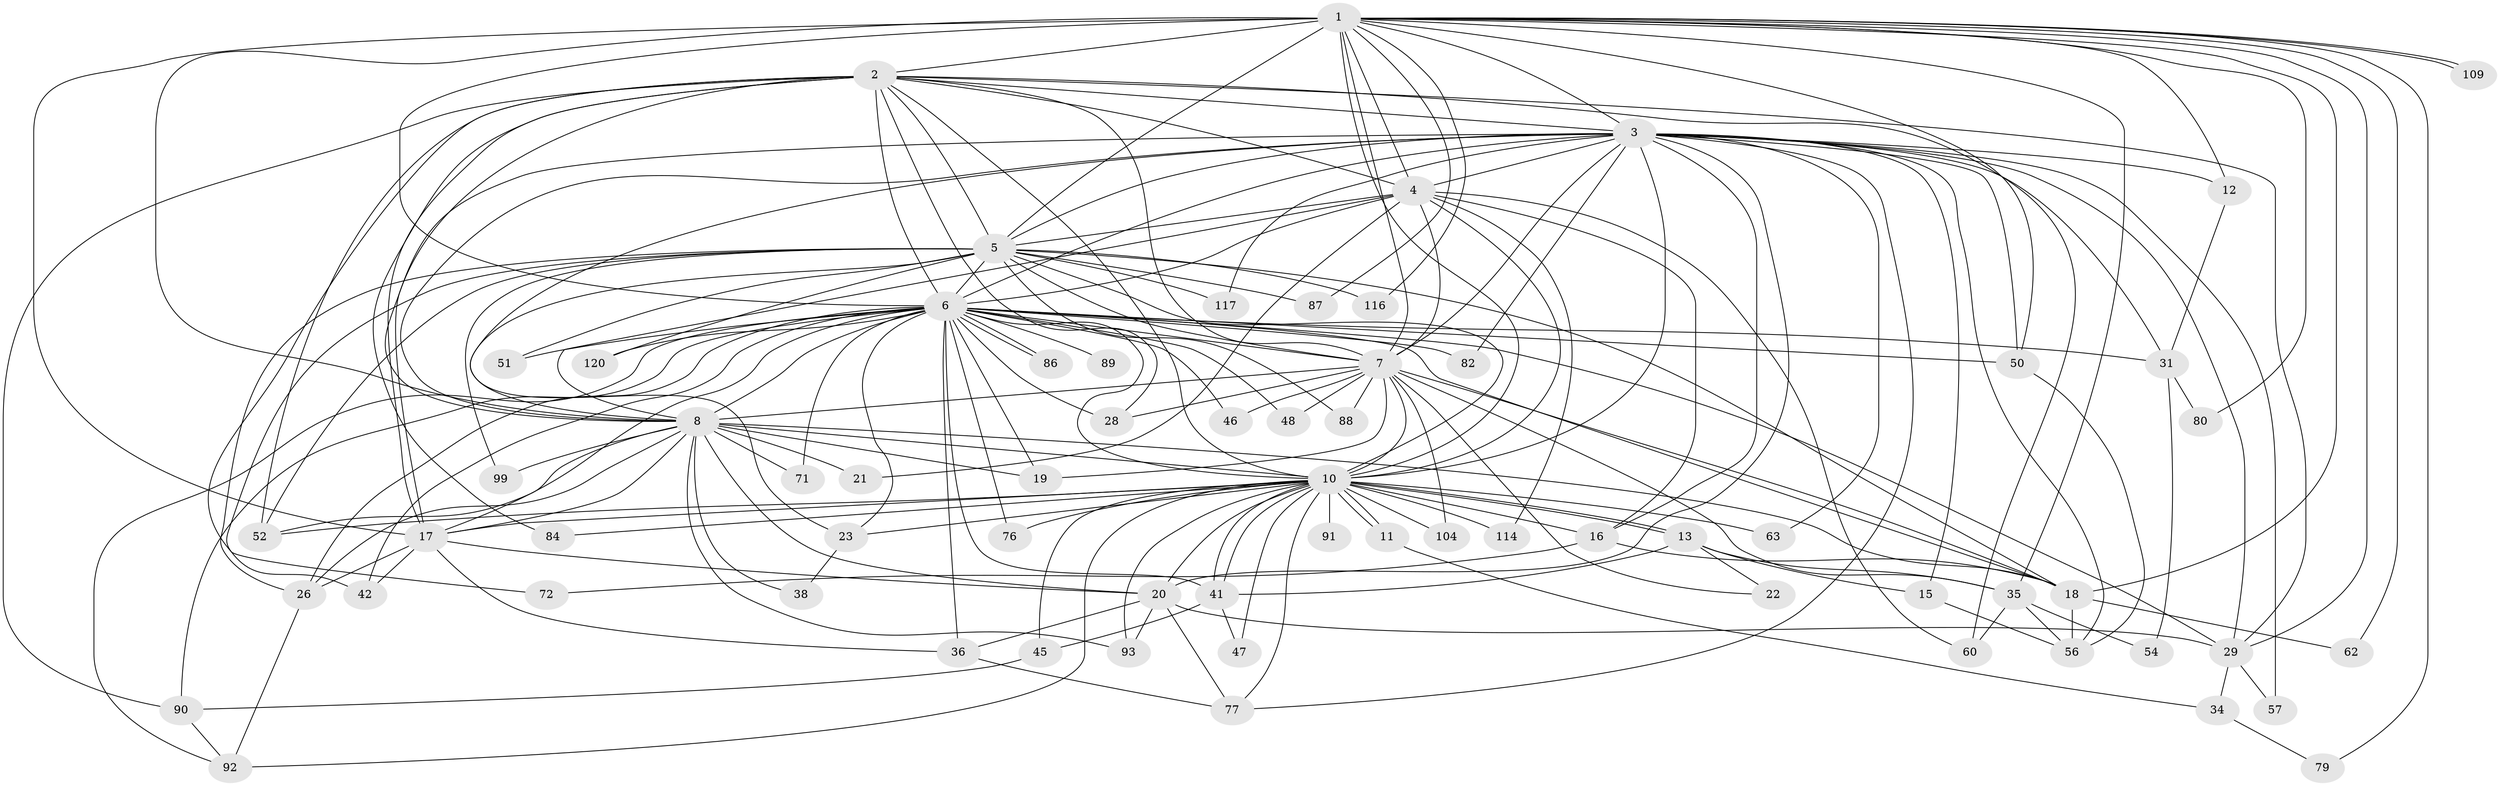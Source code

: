 // original degree distribution, {30: 0.007407407407407408, 20: 0.007407407407407408, 26: 0.007407407407407408, 14: 0.007407407407407408, 22: 0.007407407407407408, 24: 0.007407407407407408, 21: 0.007407407407407408, 23: 0.007407407407407408, 25: 0.007407407407407408, 34: 0.007407407407407408, 3: 0.15555555555555556, 6: 0.022222222222222223, 5: 0.06666666666666667, 7: 0.022222222222222223, 2: 0.562962962962963, 4: 0.0962962962962963}
// Generated by graph-tools (version 1.1) at 2025/14/03/09/25 04:14:15]
// undirected, 67 vertices, 188 edges
graph export_dot {
graph [start="1"]
  node [color=gray90,style=filled];
  1 [super="+27+40"];
  2;
  3;
  4;
  5;
  6 [super="+85+55+69+127+9"];
  7;
  8;
  10 [super="+53+74+73"];
  11;
  12;
  13;
  15 [super="+131"];
  16 [super="+58"];
  17 [super="+95+24+107+128"];
  18 [super="+61+83+49"];
  19 [super="+64"];
  20 [super="+68"];
  21;
  22;
  23 [super="+37"];
  26 [super="+101+66"];
  28 [super="+119"];
  29 [super="+111+33+65"];
  31;
  34;
  35 [super="+115"];
  36 [super="+59"];
  38;
  41 [super="+132"];
  42 [super="+112+96"];
  45;
  46;
  47;
  48;
  50 [super="+106"];
  51;
  52 [super="+122+78"];
  54;
  56;
  57;
  60;
  62;
  63;
  71;
  72;
  76;
  77 [super="+125+97"];
  79;
  80;
  82;
  84;
  86;
  87;
  88;
  89;
  90 [super="+110"];
  91;
  92 [super="+102+130"];
  93 [super="+108"];
  99;
  104;
  109;
  114;
  116;
  117;
  120;
  1 -- 2;
  1 -- 3;
  1 -- 4;
  1 -- 5;
  1 -- 6 [weight=8];
  1 -- 7 [weight=2];
  1 -- 8 [weight=2];
  1 -- 10;
  1 -- 12;
  1 -- 17;
  1 -- 18;
  1 -- 35;
  1 -- 50;
  1 -- 62;
  1 -- 79;
  1 -- 80;
  1 -- 87;
  1 -- 109;
  1 -- 109;
  1 -- 116;
  1 -- 29;
  2 -- 3;
  2 -- 4;
  2 -- 5;
  2 -- 6 [weight=4];
  2 -- 7;
  2 -- 8;
  2 -- 10;
  2 -- 28;
  2 -- 29;
  2 -- 60;
  2 -- 72;
  2 -- 84;
  2 -- 90;
  2 -- 17 [weight=2];
  2 -- 52;
  3 -- 4;
  3 -- 5;
  3 -- 6 [weight=3];
  3 -- 7;
  3 -- 8;
  3 -- 10 [weight=2];
  3 -- 12;
  3 -- 15;
  3 -- 16;
  3 -- 17;
  3 -- 31;
  3 -- 56;
  3 -- 57;
  3 -- 63;
  3 -- 82;
  3 -- 117;
  3 -- 23;
  3 -- 29;
  3 -- 77;
  3 -- 50;
  3 -- 20;
  4 -- 5;
  4 -- 6 [weight=2];
  4 -- 7;
  4 -- 8;
  4 -- 10 [weight=2];
  4 -- 16;
  4 -- 21;
  4 -- 60;
  4 -- 114;
  5 -- 6 [weight=4];
  5 -- 7;
  5 -- 8;
  5 -- 10;
  5 -- 42;
  5 -- 51;
  5 -- 87;
  5 -- 88;
  5 -- 99;
  5 -- 116;
  5 -- 117;
  5 -- 120;
  5 -- 52;
  5 -- 26;
  5 -- 18;
  6 -- 7 [weight=4];
  6 -- 8 [weight=4];
  6 -- 10 [weight=3];
  6 -- 19;
  6 -- 23;
  6 -- 46;
  6 -- 50;
  6 -- 76;
  6 -- 86;
  6 -- 86;
  6 -- 17;
  6 -- 41;
  6 -- 71;
  6 -- 31;
  6 -- 18;
  6 -- 82;
  6 -- 89 [weight=2];
  6 -- 90;
  6 -- 26 [weight=2];
  6 -- 92;
  6 -- 28;
  6 -- 29;
  6 -- 36;
  6 -- 42 [weight=2];
  6 -- 48;
  6 -- 51;
  6 -- 120;
  7 -- 8;
  7 -- 10;
  7 -- 19;
  7 -- 22;
  7 -- 28;
  7 -- 46;
  7 -- 48;
  7 -- 88;
  7 -- 104;
  7 -- 35;
  7 -- 18;
  8 -- 10;
  8 -- 20;
  8 -- 21;
  8 -- 26;
  8 -- 38;
  8 -- 52;
  8 -- 71;
  8 -- 93;
  8 -- 99;
  8 -- 19;
  8 -- 18;
  8 -- 17;
  10 -- 11;
  10 -- 11;
  10 -- 13;
  10 -- 13;
  10 -- 20;
  10 -- 23;
  10 -- 41;
  10 -- 41;
  10 -- 45;
  10 -- 47;
  10 -- 52;
  10 -- 63;
  10 -- 76;
  10 -- 84;
  10 -- 91 [weight=2];
  10 -- 92;
  10 -- 104;
  10 -- 114;
  10 -- 16 [weight=3];
  10 -- 93;
  10 -- 77;
  10 -- 17;
  11 -- 34;
  12 -- 31;
  13 -- 15;
  13 -- 22;
  13 -- 35;
  13 -- 41;
  15 -- 56;
  16 -- 18;
  16 -- 72;
  17 -- 26;
  17 -- 42;
  17 -- 36;
  17 -- 20;
  18 -- 62;
  18 -- 56;
  20 -- 36;
  20 -- 77;
  20 -- 29;
  20 -- 93;
  23 -- 38;
  26 -- 92;
  29 -- 34;
  29 -- 57;
  31 -- 54;
  31 -- 80;
  34 -- 79;
  35 -- 54;
  35 -- 56;
  35 -- 60;
  36 -- 77;
  41 -- 45;
  41 -- 47;
  45 -- 90;
  50 -- 56;
  90 -- 92;
}
